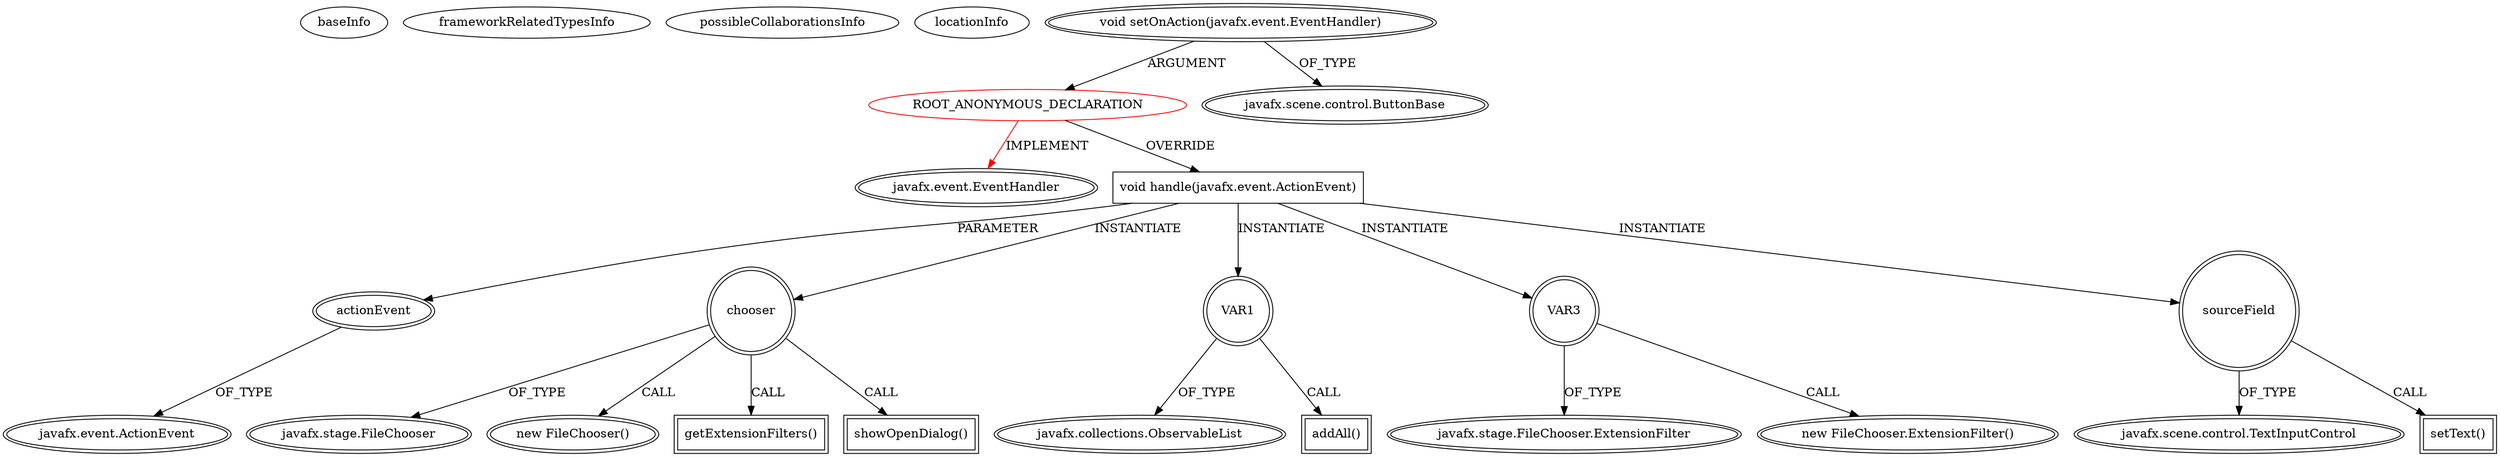 digraph {
baseInfo[graphId=151,category="extension_graph",isAnonymous=true,possibleRelation=false]
frameworkRelatedTypesInfo[0="javafx.event.EventHandler"]
possibleCollaborationsInfo[]
locationInfo[projectName="Baschdl578-ColorReduction",filePath="/Baschdl578-ColorReduction/ColorReduction-master/src/main/java/edu/kit/ipd/swt1/SimpleColorReduction/UI.java",contextSignature="javafx.scene.layout.AnchorPane topLeft()",graphId="151"]
0[label="ROOT_ANONYMOUS_DECLARATION",vertexType="ROOT_ANONYMOUS_DECLARATION",isFrameworkType=false,color=red]
1[label="javafx.event.EventHandler",vertexType="FRAMEWORK_INTERFACE_TYPE",isFrameworkType=true,peripheries=2]
2[label="void setOnAction(javafx.event.EventHandler)",vertexType="OUTSIDE_CALL",isFrameworkType=true,peripheries=2]
3[label="javafx.scene.control.ButtonBase",vertexType="FRAMEWORK_CLASS_TYPE",isFrameworkType=true,peripheries=2]
4[label="void handle(javafx.event.ActionEvent)",vertexType="OVERRIDING_METHOD_DECLARATION",isFrameworkType=false,shape=box]
5[label="actionEvent",vertexType="PARAMETER_DECLARATION",isFrameworkType=true,peripheries=2]
6[label="javafx.event.ActionEvent",vertexType="FRAMEWORK_CLASS_TYPE",isFrameworkType=true,peripheries=2]
8[label="chooser",vertexType="VARIABLE_EXPRESION",isFrameworkType=true,peripheries=2,shape=circle]
9[label="javafx.stage.FileChooser",vertexType="FRAMEWORK_CLASS_TYPE",isFrameworkType=true,peripheries=2]
7[label="new FileChooser()",vertexType="CONSTRUCTOR_CALL",isFrameworkType=true,peripheries=2]
10[label="VAR1",vertexType="VARIABLE_EXPRESION",isFrameworkType=true,peripheries=2,shape=circle]
12[label="javafx.collections.ObservableList",vertexType="FRAMEWORK_INTERFACE_TYPE",isFrameworkType=true,peripheries=2]
11[label="addAll()",vertexType="INSIDE_CALL",isFrameworkType=true,peripheries=2,shape=box]
14[label="getExtensionFilters()",vertexType="INSIDE_CALL",isFrameworkType=true,peripheries=2,shape=box]
16[label="VAR3",vertexType="VARIABLE_EXPRESION",isFrameworkType=true,peripheries=2,shape=circle]
17[label="javafx.stage.FileChooser.ExtensionFilter",vertexType="FRAMEWORK_CLASS_TYPE",isFrameworkType=true,peripheries=2]
15[label="new FileChooser.ExtensionFilter()",vertexType="CONSTRUCTOR_CALL",isFrameworkType=true,peripheries=2]
19[label="showOpenDialog()",vertexType="INSIDE_CALL",isFrameworkType=true,peripheries=2,shape=box]
20[label="sourceField",vertexType="VARIABLE_EXPRESION",isFrameworkType=true,peripheries=2,shape=circle]
22[label="javafx.scene.control.TextInputControl",vertexType="FRAMEWORK_CLASS_TYPE",isFrameworkType=true,peripheries=2]
21[label="setText()",vertexType="INSIDE_CALL",isFrameworkType=true,peripheries=2,shape=box]
0->1[label="IMPLEMENT",color=red]
2->0[label="ARGUMENT"]
2->3[label="OF_TYPE"]
0->4[label="OVERRIDE"]
5->6[label="OF_TYPE"]
4->5[label="PARAMETER"]
4->8[label="INSTANTIATE"]
8->9[label="OF_TYPE"]
8->7[label="CALL"]
4->10[label="INSTANTIATE"]
10->12[label="OF_TYPE"]
10->11[label="CALL"]
8->14[label="CALL"]
4->16[label="INSTANTIATE"]
16->17[label="OF_TYPE"]
16->15[label="CALL"]
8->19[label="CALL"]
4->20[label="INSTANTIATE"]
20->22[label="OF_TYPE"]
20->21[label="CALL"]
}
